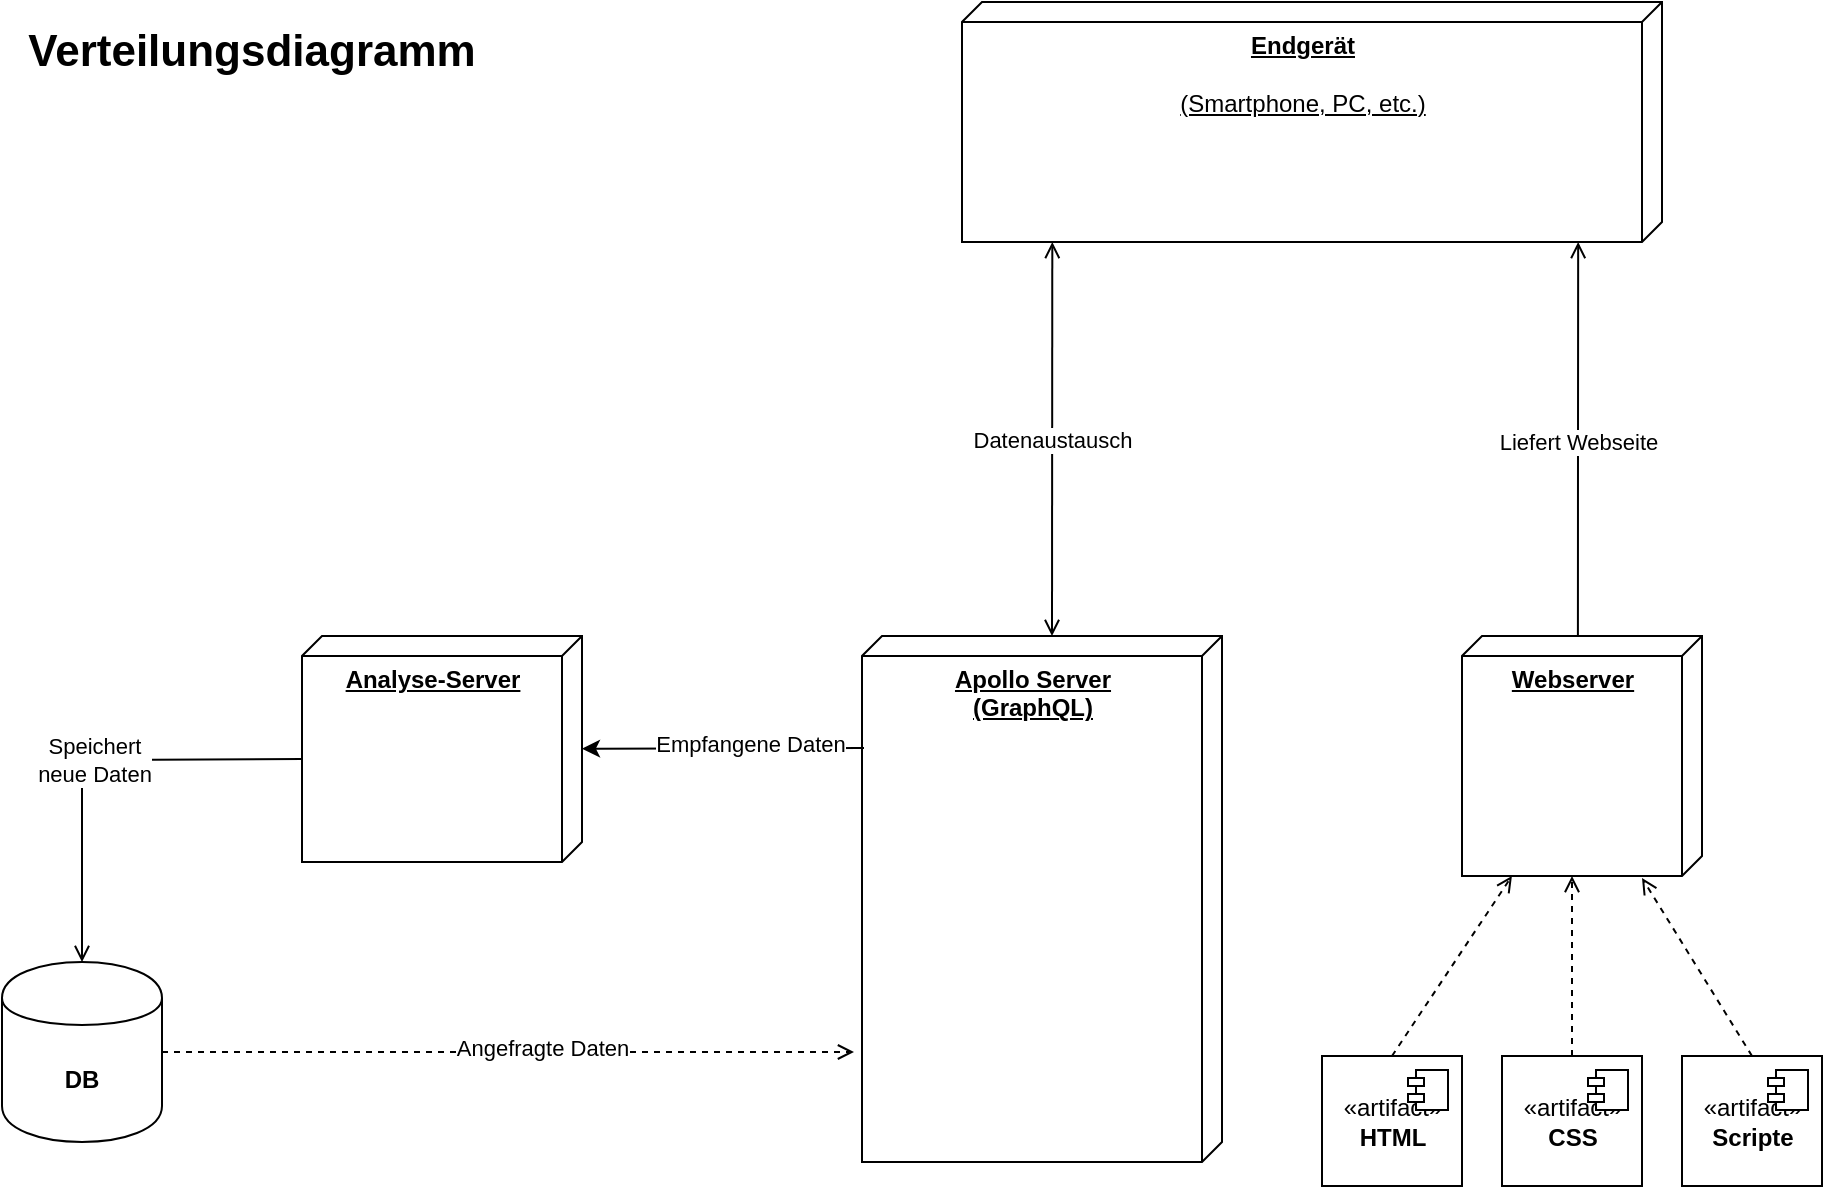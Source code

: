 <mxfile version="13.0.1" type="device"><diagram name="Verteilungsdiagramm" id="c4acf3e9-155e-7222-9cf6-157b1a14988f"><mxGraphModel dx="1673" dy="876" grid="1" gridSize="10" guides="1" tooltips="1" connect="1" arrows="1" fold="1" page="1" pageScale="1" pageWidth="1169" pageHeight="827" background="#ffffff" math="0" shadow="0"><root><mxCell id="0"/><mxCell id="1" parent="0"/><mxCell id="1iZV5Xqi2azcVk8N_D3W-1" value="&lt;b&gt;Endgerät&lt;/b&gt;&lt;br&gt;&lt;br&gt;&lt;div&gt;(Smartphone, PC, etc.)&lt;/div&gt;" style="verticalAlign=top;align=center;spacingTop=8;spacingLeft=2;spacingRight=12;shape=cube;size=10;direction=south;fontStyle=4;html=1;" vertex="1" parent="1"><mxGeometry x="620" y="140" width="350" height="120" as="geometry"/></mxCell><mxCell id="1iZV5Xqi2azcVk8N_D3W-2" value="&lt;b&gt;Webserver&lt;/b&gt;" style="verticalAlign=top;align=center;spacingTop=8;spacingLeft=2;spacingRight=12;shape=cube;size=10;direction=south;fontStyle=4;html=1;" vertex="1" parent="1"><mxGeometry x="870" y="457" width="120" height="120" as="geometry"/></mxCell><mxCell id="1iZV5Xqi2azcVk8N_D3W-3" value="«artifact»&lt;br&gt;&lt;b&gt;HTML&lt;/b&gt;" style="html=1;dropTarget=0;" vertex="1" parent="1"><mxGeometry x="800" y="667" width="70" height="65" as="geometry"/></mxCell><mxCell id="1iZV5Xqi2azcVk8N_D3W-4" value="" style="shape=component;jettyWidth=8;jettyHeight=4;" vertex="1" parent="1iZV5Xqi2azcVk8N_D3W-3"><mxGeometry x="1" width="20" height="20" relative="1" as="geometry"><mxPoint x="-27" y="7" as="offset"/></mxGeometry></mxCell><mxCell id="1iZV5Xqi2azcVk8N_D3W-5" value="«artifact»&lt;br&gt;&lt;b&gt;CSS&lt;/b&gt;" style="html=1;dropTarget=0;" vertex="1" parent="1"><mxGeometry x="890" y="667" width="70" height="65" as="geometry"/></mxCell><mxCell id="1iZV5Xqi2azcVk8N_D3W-6" value="" style="shape=component;jettyWidth=8;jettyHeight=4;" vertex="1" parent="1iZV5Xqi2azcVk8N_D3W-5"><mxGeometry x="1" width="20" height="20" relative="1" as="geometry"><mxPoint x="-27" y="7" as="offset"/></mxGeometry></mxCell><mxCell id="1iZV5Xqi2azcVk8N_D3W-7" value="«artifact»&lt;br&gt;&lt;b&gt;Scripte&lt;/b&gt;" style="html=1;dropTarget=0;" vertex="1" parent="1"><mxGeometry x="980" y="667" width="70" height="65" as="geometry"/></mxCell><mxCell id="1iZV5Xqi2azcVk8N_D3W-8" value="" style="shape=component;jettyWidth=8;jettyHeight=4;" vertex="1" parent="1iZV5Xqi2azcVk8N_D3W-7"><mxGeometry x="1" width="20" height="20" relative="1" as="geometry"><mxPoint x="-27" y="7" as="offset"/></mxGeometry></mxCell><mxCell id="1iZV5Xqi2azcVk8N_D3W-11" value="" style="endArrow=open;dashed=1;html=1;strokeColor=#000000;exitX=0.5;exitY=0;exitDx=0;exitDy=0;endFill=0;" edge="1" parent="1" source="1iZV5Xqi2azcVk8N_D3W-7"><mxGeometry width="50" height="50" relative="1" as="geometry"><mxPoint x="620" y="527" as="sourcePoint"/><mxPoint x="960" y="578" as="targetPoint"/></mxGeometry></mxCell><mxCell id="1iZV5Xqi2azcVk8N_D3W-13" value="" style="endArrow=open;dashed=1;html=1;strokeColor=#000000;exitX=0.5;exitY=0;exitDx=0;exitDy=0;entryX=0;entryY=0;entryDx=120;entryDy=65;entryPerimeter=0;endFill=0;" edge="1" parent="1" source="1iZV5Xqi2azcVk8N_D3W-5" target="1iZV5Xqi2azcVk8N_D3W-2"><mxGeometry width="50" height="50" relative="1" as="geometry"><mxPoint x="1035" y="677" as="sourcePoint"/><mxPoint x="978.04" y="587" as="targetPoint"/></mxGeometry></mxCell><mxCell id="1iZV5Xqi2azcVk8N_D3W-14" value="" style="endArrow=open;dashed=1;html=1;strokeColor=#000000;exitX=0.5;exitY=0;exitDx=0;exitDy=0;entryX=1;entryY=0.792;entryDx=0;entryDy=0;entryPerimeter=0;endFill=0;" edge="1" parent="1" source="1iZV5Xqi2azcVk8N_D3W-3" target="1iZV5Xqi2azcVk8N_D3W-2"><mxGeometry width="50" height="50" relative="1" as="geometry"><mxPoint x="935" y="677" as="sourcePoint"/><mxPoint x="935" y="587" as="targetPoint"/></mxGeometry></mxCell><mxCell id="1iZV5Xqi2azcVk8N_D3W-15" value="Liefert Webseite" style="endArrow=open;html=1;strokeColor=#000000;exitX=0;exitY=0.517;exitDx=0;exitDy=0;exitPerimeter=0;entryX=1.025;entryY=0.258;entryDx=0;entryDy=0;entryPerimeter=0;endFill=0;" edge="1" parent="1" source="1iZV5Xqi2azcVk8N_D3W-2"><mxGeometry x="-0.015" width="50" height="50" relative="1" as="geometry"><mxPoint x="540" y="517" as="sourcePoint"/><mxPoint x="928.08" y="260" as="targetPoint"/><Array as="points"><mxPoint x="928" y="360"/></Array><mxPoint as="offset"/></mxGeometry></mxCell><mxCell id="1iZV5Xqi2azcVk8N_D3W-16" value="&lt;b&gt;Apollo Server&lt;br&gt;(GraphQL)&lt;br&gt;&lt;/b&gt;" style="verticalAlign=top;align=center;spacingTop=8;spacingLeft=2;spacingRight=12;shape=cube;size=10;direction=south;fontStyle=4;html=1;" vertex="1" parent="1"><mxGeometry x="570" y="457" width="180" height="263" as="geometry"/></mxCell><mxCell id="1iZV5Xqi2azcVk8N_D3W-25" value="&lt;b&gt;Analyse-Server&lt;br&gt;&lt;/b&gt;" style="verticalAlign=top;align=center;spacingTop=8;spacingLeft=2;spacingRight=12;shape=cube;size=10;direction=south;fontStyle=4;html=1;" vertex="1" parent="1"><mxGeometry x="290" y="457" width="140" height="113" as="geometry"/></mxCell><mxCell id="1iZV5Xqi2azcVk8N_D3W-19" value="Datenaustausch" style="endArrow=open;startArrow=open;html=1;strokeColor=#000000;exitX=0;exitY=0;exitDx=0;exitDy=85;exitPerimeter=0;startFill=0;endFill=0;entryX=1;entryY=0.871;entryDx=0;entryDy=0;entryPerimeter=0;" edge="1" parent="1" source="1iZV5Xqi2azcVk8N_D3W-16" target="1iZV5Xqi2azcVk8N_D3W-1"><mxGeometry width="50" height="50" relative="1" as="geometry"><mxPoint x="510" y="520" as="sourcePoint"/><mxPoint x="650" y="290" as="targetPoint"/></mxGeometry></mxCell><mxCell id="1iZV5Xqi2azcVk8N_D3W-22" value="&lt;b&gt;DB&lt;/b&gt;" style="shape=cylinder;whiteSpace=wrap;html=1;boundedLbl=1;backgroundOutline=1;" vertex="1" parent="1"><mxGeometry x="140" y="620" width="80" height="90" as="geometry"/></mxCell><mxCell id="1iZV5Xqi2azcVk8N_D3W-23" value="" style="endArrow=open;dashed=1;html=1;strokeColor=#000000;endFill=0;exitX=1;exitY=0.5;exitDx=0;exitDy=0;" edge="1" parent="1" source="1iZV5Xqi2azcVk8N_D3W-22"><mxGeometry width="50" height="50" relative="1" as="geometry"><mxPoint x="270" y="600" as="sourcePoint"/><mxPoint x="566" y="665" as="targetPoint"/></mxGeometry></mxCell><mxCell id="1iZV5Xqi2azcVk8N_D3W-24" value="Angefragte Daten" style="edgeLabel;html=1;align=center;verticalAlign=middle;resizable=0;points=[];" vertex="1" connectable="0" parent="1iZV5Xqi2azcVk8N_D3W-23"><mxGeometry x="0.095" y="2" relative="1" as="geometry"><mxPoint as="offset"/></mxGeometry></mxCell><mxCell id="1iZV5Xqi2azcVk8N_D3W-27" value="Speichert&lt;br&gt;neue Daten" style="endArrow=open;html=1;strokeColor=#000000;exitX=0;exitY=0;exitDx=61.5;exitDy=140;exitPerimeter=0;entryX=0.5;entryY=0;entryDx=0;entryDy=0;endFill=0;" edge="1" parent="1" source="1iZV5Xqi2azcVk8N_D3W-25" target="1iZV5Xqi2azcVk8N_D3W-22"><mxGeometry x="-0.015" width="50" height="50" relative="1" as="geometry"><mxPoint x="897.96" y="467" as="sourcePoint"/><mxPoint x="898.08" y="270" as="targetPoint"/><Array as="points"><mxPoint x="180" y="519"/></Array><mxPoint as="offset"/></mxGeometry></mxCell><mxCell id="1iZV5Xqi2azcVk8N_D3W-29" value="" style="endArrow=classic;html=1;strokeColor=#000000;" edge="1" parent="1" target="1iZV5Xqi2azcVk8N_D3W-25"><mxGeometry width="50" height="50" relative="1" as="geometry"><mxPoint x="571" y="513" as="sourcePoint"/><mxPoint x="430" y="530" as="targetPoint"/></mxGeometry></mxCell><mxCell id="1iZV5Xqi2azcVk8N_D3W-30" value="Empfangene Daten" style="edgeLabel;html=1;align=center;verticalAlign=middle;resizable=0;points=[];" vertex="1" connectable="0" parent="1iZV5Xqi2azcVk8N_D3W-29"><mxGeometry x="-0.181" y="-2" relative="1" as="geometry"><mxPoint as="offset"/></mxGeometry></mxCell><mxCell id="1iZV5Xqi2azcVk8N_D3W-33" value="Verteilungsdiagramm" style="text;html=1;strokeColor=none;fillColor=none;align=center;verticalAlign=middle;whiteSpace=wrap;rounded=0;fontSize=22;fontStyle=1" vertex="1" parent="1"><mxGeometry x="150" y="150" width="230" height="30" as="geometry"/></mxCell></root></mxGraphModel></diagram></mxfile>